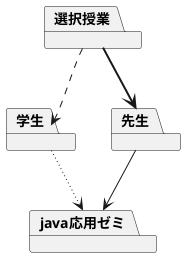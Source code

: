 @startuml 例題８
    package 選択授業
    package 学生
    package 先生
    package java応用ゼミ
    選択授業 -[dashed]-> 学生
    選択授業 -[bold]-> 先生
    学生 -[dotted]-> java応用ゼミ
    先生 -[plain]-> java応用ゼミ
@enduml